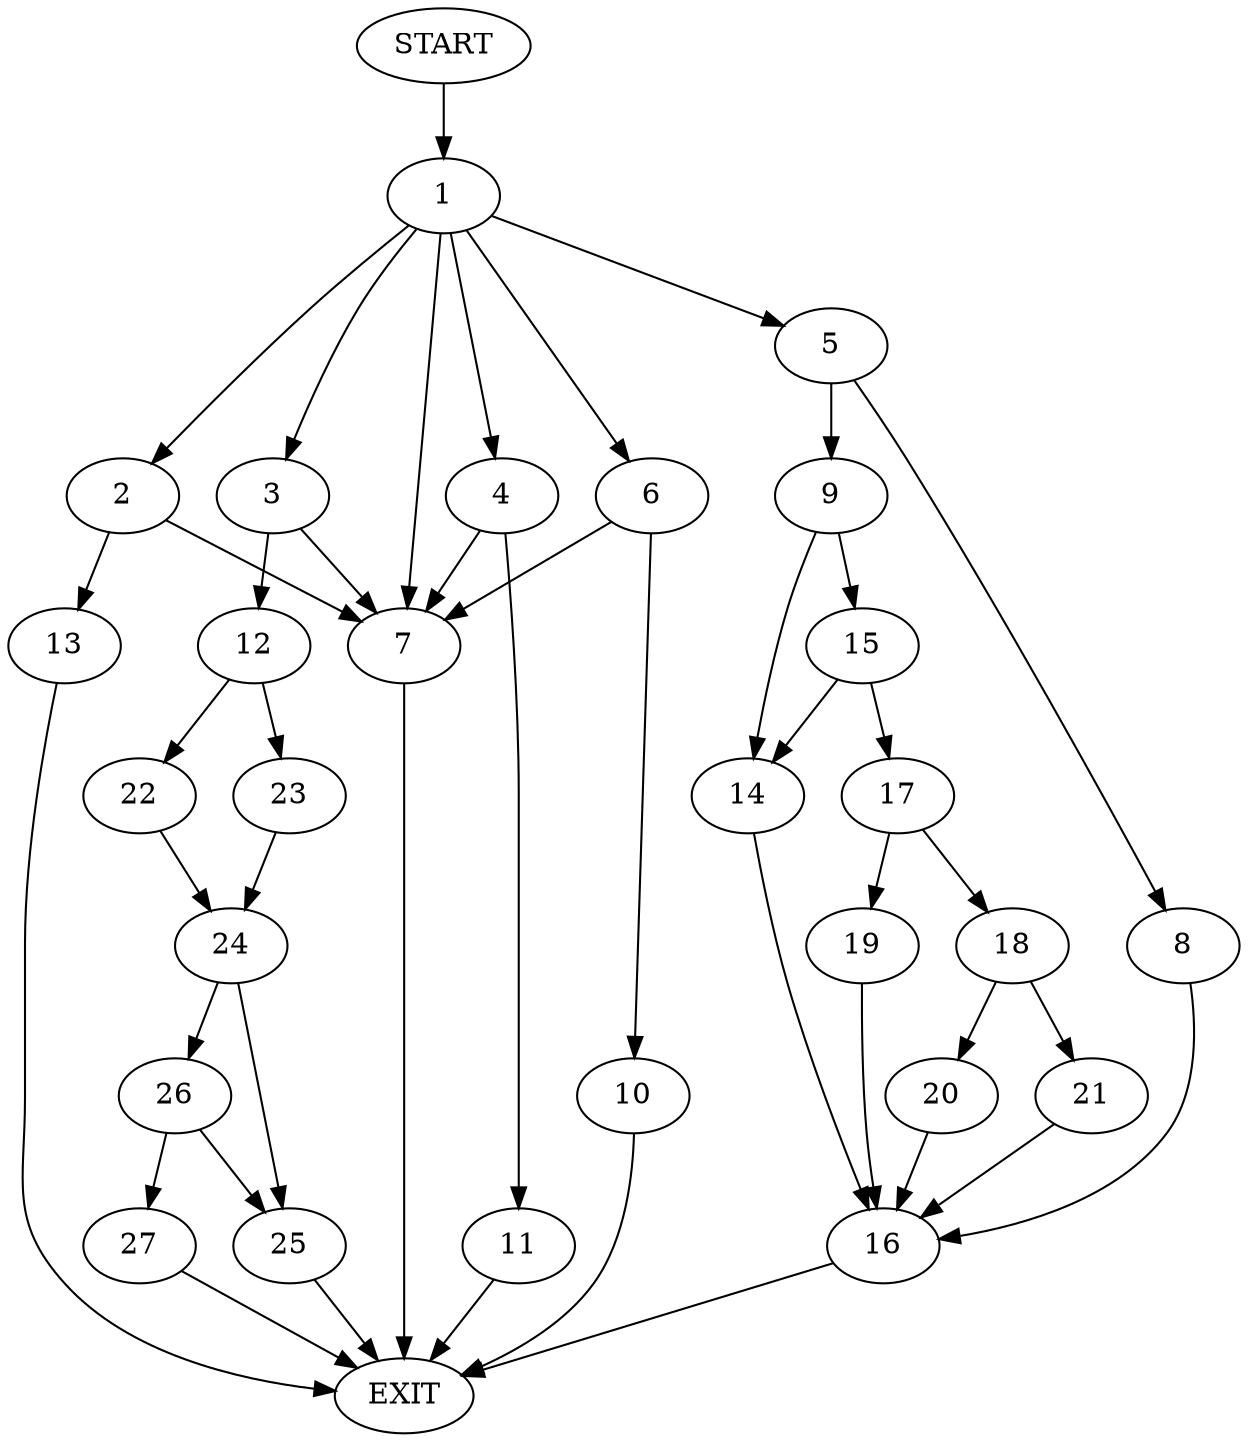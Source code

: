 digraph {
0 [label="START"]
28 [label="EXIT"]
0 -> 1
1 -> 2
1 -> 3
1 -> 4
1 -> 5
1 -> 6
1 -> 7
5 -> 8
5 -> 9
6 -> 10
6 -> 7
4 -> 7
4 -> 11
3 -> 12
3 -> 7
2 -> 7
2 -> 13
7 -> 28
9 -> 14
9 -> 15
8 -> 16
16 -> 28
14 -> 16
15 -> 14
15 -> 17
17 -> 18
17 -> 19
19 -> 16
18 -> 20
18 -> 21
20 -> 16
21 -> 16
13 -> 28
11 -> 28
10 -> 28
12 -> 22
12 -> 23
23 -> 24
22 -> 24
24 -> 25
24 -> 26
25 -> 28
26 -> 25
26 -> 27
27 -> 28
}

